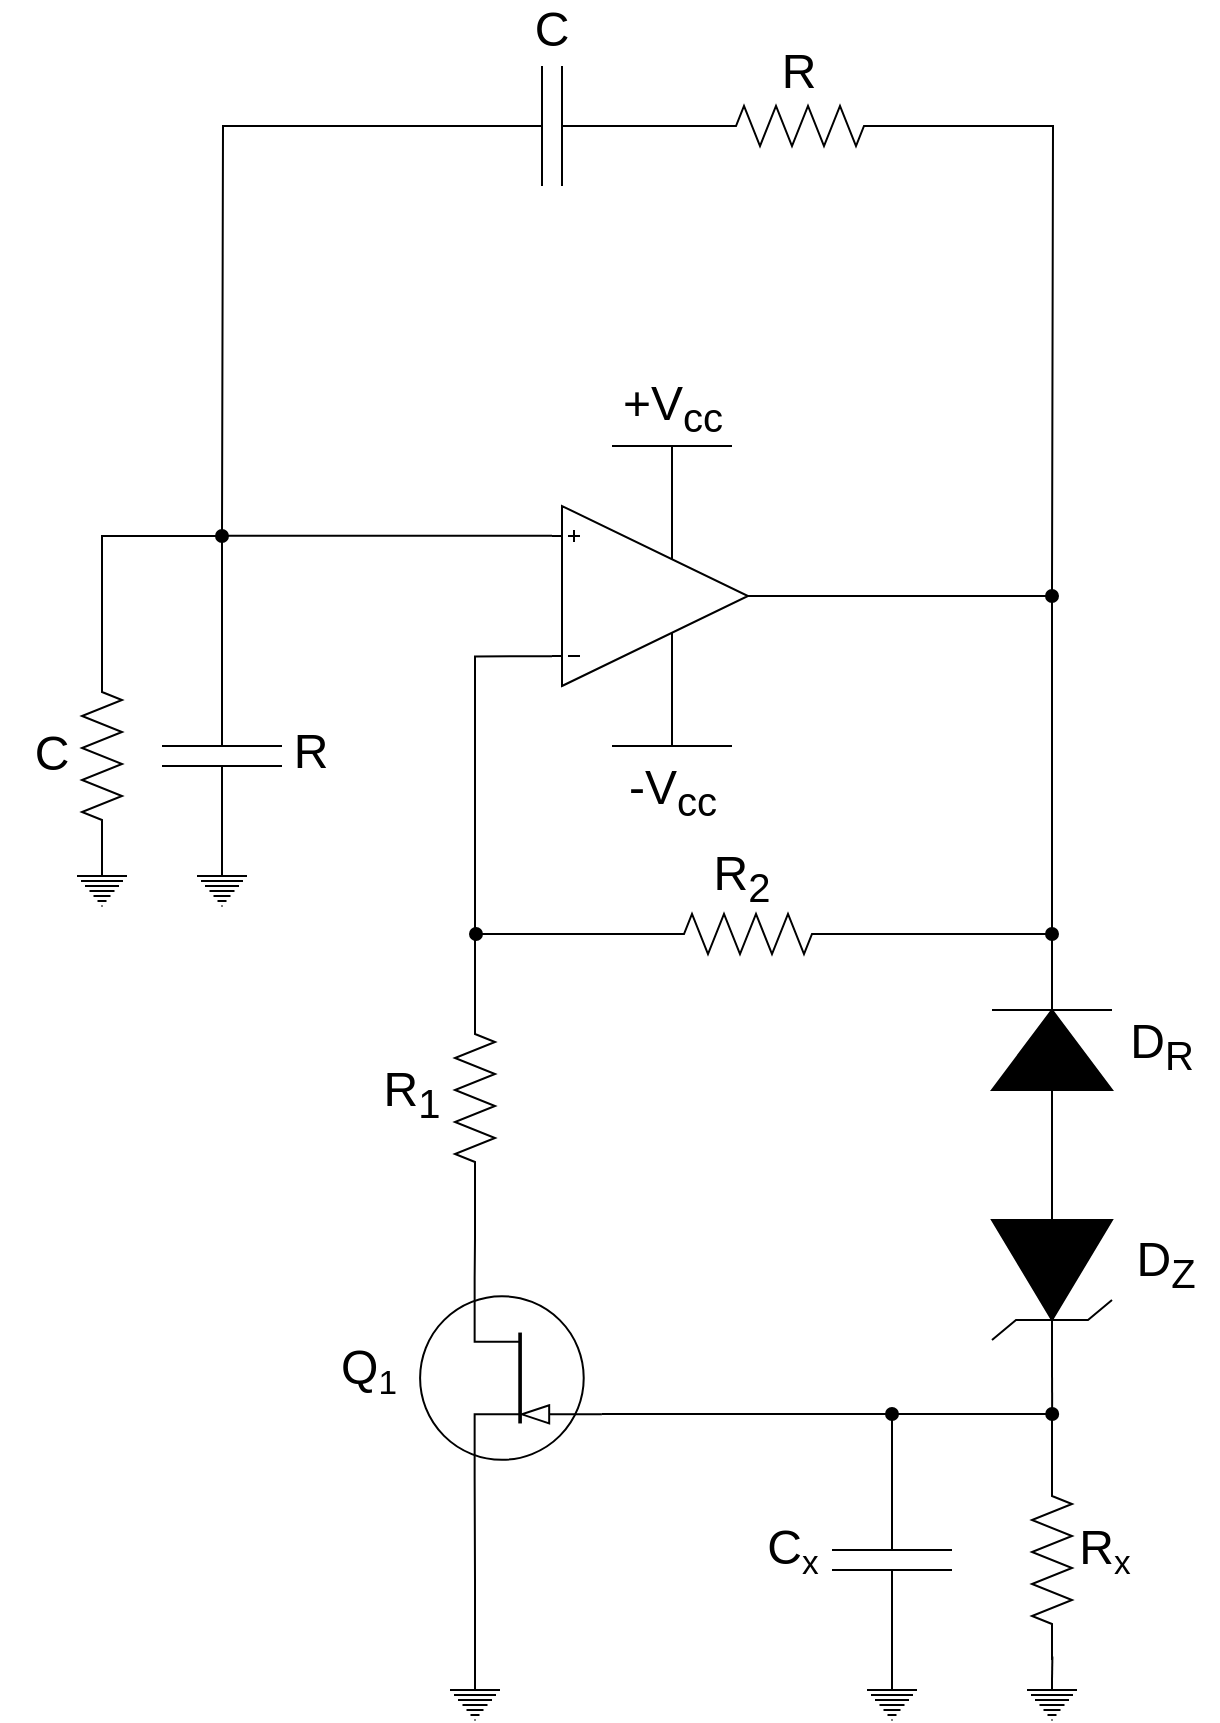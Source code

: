 <mxfile version="12.2.2" type="device" pages="1"><diagram id="oOIxRa70TYgDkbT7Nj9h" name="Page-1"><mxGraphModel dx="1432" dy="1266" grid="1" gridSize="1" guides="0" tooltips="1" connect="1" arrows="1" fold="1" page="0" pageScale="1" pageWidth="850" pageHeight="1100" math="0" shadow="0"><root><mxCell id="0"/><mxCell id="1" parent="0"/><mxCell id="z-U3Z9G4yw003IvrxhKO-1" value="" style="verticalLabelPosition=bottom;shadow=0;dashed=0;align=center;html=1;verticalAlign=top;shape=mxgraph.electrical.abstract.operational_amp_1;flipV=1;" parent="1" vertex="1"><mxGeometry x="240" y="130" width="98" height="90" as="geometry"/></mxCell><mxCell id="z-U3Z9G4yw003IvrxhKO-21" style="edgeStyle=orthogonalEdgeStyle;rounded=0;orthogonalLoop=1;jettySize=auto;html=1;exitX=0.5;exitY=0;exitDx=0;exitDy=0;exitPerimeter=0;entryX=1;entryY=0.5;entryDx=0;entryDy=0;entryPerimeter=0;endArrow=none;endFill=0;" parent="1" source="z-U3Z9G4yw003IvrxhKO-2" target="z-U3Z9G4yw003IvrxhKO-17" edge="1"><mxGeometry relative="1" as="geometry"/></mxCell><mxCell id="z-U3Z9G4yw003IvrxhKO-2" value="" style="pointerEvents=1;verticalLabelPosition=bottom;shadow=0;dashed=0;align=center;html=1;verticalAlign=top;shape=mxgraph.electrical.signal_sources.protective_earth;" parent="1" vertex="1"><mxGeometry x="2.5" y="310" width="25" height="20" as="geometry"/></mxCell><mxCell id="z-U3Z9G4yw003IvrxhKO-22" style="edgeStyle=orthogonalEdgeStyle;rounded=0;orthogonalLoop=1;jettySize=auto;html=1;exitX=0.5;exitY=0;exitDx=0;exitDy=0;exitPerimeter=0;entryX=1;entryY=0.5;entryDx=0;entryDy=0;entryPerimeter=0;endArrow=none;endFill=0;" parent="1" source="z-U3Z9G4yw003IvrxhKO-3" target="z-U3Z9G4yw003IvrxhKO-14" edge="1"><mxGeometry relative="1" as="geometry"/></mxCell><mxCell id="z-U3Z9G4yw003IvrxhKO-3" value="" style="pointerEvents=1;verticalLabelPosition=bottom;shadow=0;dashed=0;align=center;html=1;verticalAlign=top;shape=mxgraph.electrical.signal_sources.protective_earth;" parent="1" vertex="1"><mxGeometry x="62.5" y="310" width="25" height="20" as="geometry"/></mxCell><mxCell id="z-U3Z9G4yw003IvrxhKO-23" style="edgeStyle=orthogonalEdgeStyle;rounded=0;orthogonalLoop=1;jettySize=auto;html=1;exitX=0.5;exitY=0;exitDx=0;exitDy=0;exitPerimeter=0;entryX=0.7;entryY=1;entryDx=0;entryDy=0;entryPerimeter=0;endArrow=none;endFill=0;" parent="1" source="z-U3Z9G4yw003IvrxhKO-4" target="z-U3Z9G4yw003IvrxhKO-9" edge="1"><mxGeometry relative="1" as="geometry"/></mxCell><mxCell id="z-U3Z9G4yw003IvrxhKO-4" value="" style="pointerEvents=1;verticalLabelPosition=bottom;shadow=0;dashed=0;align=center;html=1;verticalAlign=top;shape=mxgraph.electrical.signal_sources.protective_earth;" parent="1" vertex="1"><mxGeometry x="189" y="717" width="25" height="20" as="geometry"/></mxCell><mxCell id="z-U3Z9G4yw003IvrxhKO-24" style="edgeStyle=orthogonalEdgeStyle;rounded=0;orthogonalLoop=1;jettySize=auto;html=1;exitX=0.5;exitY=0;exitDx=0;exitDy=0;exitPerimeter=0;entryX=1;entryY=0.5;entryDx=0;entryDy=0;entryPerimeter=0;endArrow=none;endFill=0;" parent="1" source="z-U3Z9G4yw003IvrxhKO-5" target="z-U3Z9G4yw003IvrxhKO-13" edge="1"><mxGeometry relative="1" as="geometry"/></mxCell><mxCell id="z-U3Z9G4yw003IvrxhKO-5" value="" style="pointerEvents=1;verticalLabelPosition=bottom;shadow=0;dashed=0;align=center;html=1;verticalAlign=top;shape=mxgraph.electrical.signal_sources.protective_earth;" parent="1" vertex="1"><mxGeometry x="397.5" y="717" width="25" height="20" as="geometry"/></mxCell><mxCell id="z-U3Z9G4yw003IvrxhKO-25" style="edgeStyle=orthogonalEdgeStyle;rounded=0;orthogonalLoop=1;jettySize=auto;html=1;exitX=0.5;exitY=0;exitDx=0;exitDy=0;exitPerimeter=0;entryX=0.983;entryY=0.49;entryDx=0;entryDy=0;entryPerimeter=0;endArrow=none;endFill=0;" parent="1" source="z-U3Z9G4yw003IvrxhKO-6" target="z-U3Z9G4yw003IvrxhKO-18" edge="1"><mxGeometry relative="1" as="geometry"/></mxCell><mxCell id="z-U3Z9G4yw003IvrxhKO-6" value="" style="pointerEvents=1;verticalLabelPosition=bottom;shadow=0;dashed=0;align=center;html=1;verticalAlign=top;shape=mxgraph.electrical.signal_sources.protective_earth;" parent="1" vertex="1"><mxGeometry x="477.5" y="717" width="25" height="20" as="geometry"/></mxCell><mxCell id="z-U3Z9G4yw003IvrxhKO-7" value="+V&lt;sub&gt;cc&lt;/sub&gt;" style="verticalLabelPosition=top;verticalAlign=bottom;shape=mxgraph.electrical.signal_sources.vss2;shadow=0;dashed=0;align=center;strokeWidth=1;fontSize=24;html=1;" parent="1" vertex="1"><mxGeometry x="270" y="100" width="60" height="40" as="geometry"/></mxCell><mxCell id="z-U3Z9G4yw003IvrxhKO-8" value="-V&lt;sub&gt;cc&lt;/sub&gt;" style="pointerEvents=1;verticalLabelPosition=bottom;shadow=0;dashed=0;align=center;html=1;verticalAlign=top;shape=mxgraph.electrical.signal_sources.vdd;fontSize=24;" parent="1" vertex="1"><mxGeometry x="270" y="210" width="60" height="40" as="geometry"/></mxCell><mxCell id="z-U3Z9G4yw003IvrxhKO-9" value="" style="verticalLabelPosition=bottom;shadow=0;dashed=0;align=center;html=1;verticalAlign=top;shape=mxgraph.electrical.transistors.n-channel_jfet_1;flipH=1;" parent="1" vertex="1"><mxGeometry x="172" y="516" width="95" height="100" as="geometry"/></mxCell><mxCell id="z-U3Z9G4yw003IvrxhKO-30" style="edgeStyle=orthogonalEdgeStyle;rounded=0;orthogonalLoop=1;jettySize=auto;html=1;exitX=1;exitY=0.5;exitDx=0;exitDy=0;exitPerimeter=0;entryX=1;entryY=0.5;entryDx=0;entryDy=0;entryPerimeter=0;endArrow=none;endFill=0;" parent="1" source="z-U3Z9G4yw003IvrxhKO-10" target="z-U3Z9G4yw003IvrxhKO-1" edge="1"><mxGeometry relative="1" as="geometry"/></mxCell><mxCell id="z-U3Z9G4yw003IvrxhKO-10" value="" style="pointerEvents=1;fillColor=#000000;verticalLabelPosition=bottom;shadow=0;dashed=0;align=center;html=1;verticalAlign=top;shape=mxgraph.electrical.diodes.diode;direction=north;" parent="1" vertex="1"><mxGeometry x="460" y="352" width="60" height="100" as="geometry"/></mxCell><mxCell id="z-U3Z9G4yw003IvrxhKO-12" style="edgeStyle=orthogonalEdgeStyle;rounded=0;orthogonalLoop=1;jettySize=auto;html=1;exitX=0;exitY=0.5;exitDx=0;exitDy=0;exitPerimeter=0;entryX=0;entryY=0.5;entryDx=0;entryDy=0;entryPerimeter=0;endArrow=none;endFill=0;" parent="1" source="z-U3Z9G4yw003IvrxhKO-11" target="z-U3Z9G4yw003IvrxhKO-10" edge="1"><mxGeometry relative="1" as="geometry"/></mxCell><mxCell id="z-U3Z9G4yw003IvrxhKO-29" style="edgeStyle=orthogonalEdgeStyle;rounded=0;orthogonalLoop=1;jettySize=auto;html=1;exitX=1;exitY=0.5;exitDx=0;exitDy=0;exitPerimeter=0;endArrow=oval;endFill=1;" parent="1" source="z-U3Z9G4yw003IvrxhKO-11" edge="1"><mxGeometry relative="1" as="geometry"><mxPoint x="490.097" y="583.971" as="targetPoint"/></mxGeometry></mxCell><mxCell id="z-U3Z9G4yw003IvrxhKO-11" value="" style="pointerEvents=1;fillColor=#000000;verticalLabelPosition=bottom;shadow=0;dashed=0;align=center;html=1;verticalAlign=top;shape=mxgraph.electrical.diodes.zener_diode_3;direction=south;" parent="1" vertex="1"><mxGeometry x="460" y="462" width="60" height="100" as="geometry"/></mxCell><mxCell id="z-U3Z9G4yw003IvrxhKO-27" style="edgeStyle=orthogonalEdgeStyle;rounded=0;orthogonalLoop=1;jettySize=auto;html=1;exitX=0;exitY=0.5;exitDx=0;exitDy=0;exitPerimeter=0;entryX=0;entryY=0.68;entryDx=0;entryDy=0;entryPerimeter=0;endArrow=none;endFill=0;" parent="1" source="z-U3Z9G4yw003IvrxhKO-13" target="z-U3Z9G4yw003IvrxhKO-9" edge="1"><mxGeometry relative="1" as="geometry"/></mxCell><mxCell id="z-U3Z9G4yw003IvrxhKO-13" value="" style="pointerEvents=1;verticalLabelPosition=bottom;shadow=0;dashed=0;align=center;html=1;verticalAlign=top;shape=mxgraph.electrical.capacitors.capacitor_1;direction=south;" parent="1" vertex="1"><mxGeometry x="380" y="607" width="60" height="100" as="geometry"/></mxCell><mxCell id="z-U3Z9G4yw003IvrxhKO-19" style="edgeStyle=orthogonalEdgeStyle;rounded=0;orthogonalLoop=1;jettySize=auto;html=1;exitX=0;exitY=0.5;exitDx=0;exitDy=0;exitPerimeter=0;entryX=0;entryY=0.835;entryDx=0;entryDy=0;entryPerimeter=0;endArrow=none;endFill=0;" parent="1" source="z-U3Z9G4yw003IvrxhKO-14" target="z-U3Z9G4yw003IvrxhKO-1" edge="1"><mxGeometry relative="1" as="geometry"/></mxCell><mxCell id="z-U3Z9G4yw003IvrxhKO-14" value="" style="pointerEvents=1;verticalLabelPosition=bottom;shadow=0;dashed=0;align=center;html=1;verticalAlign=top;shape=mxgraph.electrical.capacitors.capacitor_1;direction=south;" parent="1" vertex="1"><mxGeometry x="45" y="205" width="60" height="100" as="geometry"/></mxCell><mxCell id="z-U3Z9G4yw003IvrxhKO-32" style="edgeStyle=orthogonalEdgeStyle;rounded=0;orthogonalLoop=1;jettySize=auto;html=1;exitX=0;exitY=0.5;exitDx=0;exitDy=0;exitPerimeter=0;endArrow=none;endFill=0;" parent="1" source="z-U3Z9G4yw003IvrxhKO-15" edge="1"><mxGeometry relative="1" as="geometry"><mxPoint x="75" y="145" as="targetPoint"/></mxGeometry></mxCell><mxCell id="z-U3Z9G4yw003IvrxhKO-15" value="" style="pointerEvents=1;verticalLabelPosition=bottom;shadow=0;dashed=0;align=center;html=1;verticalAlign=top;shape=mxgraph.electrical.capacitors.capacitor_1;" parent="1" vertex="1"><mxGeometry x="190" y="-90" width="100" height="60" as="geometry"/></mxCell><mxCell id="z-U3Z9G4yw003IvrxhKO-31" style="edgeStyle=orthogonalEdgeStyle;rounded=0;orthogonalLoop=1;jettySize=auto;html=1;exitX=1;exitY=0.5;exitDx=0;exitDy=0;exitPerimeter=0;endArrow=oval;endFill=1;" parent="1" source="z-U3Z9G4yw003IvrxhKO-16" edge="1"><mxGeometry relative="1" as="geometry"><mxPoint x="490" y="175" as="targetPoint"/></mxGeometry></mxCell><mxCell id="z-U3Z9G4yw003IvrxhKO-39" style="edgeStyle=orthogonalEdgeStyle;rounded=0;orthogonalLoop=1;jettySize=auto;html=1;exitX=0;exitY=0.5;exitDx=0;exitDy=0;exitPerimeter=0;entryX=1;entryY=0.5;entryDx=0;entryDy=0;entryPerimeter=0;endArrow=none;endFill=0;" parent="1" source="z-U3Z9G4yw003IvrxhKO-16" target="z-U3Z9G4yw003IvrxhKO-15" edge="1"><mxGeometry relative="1" as="geometry"/></mxCell><mxCell id="z-U3Z9G4yw003IvrxhKO-16" value="" style="pointerEvents=1;verticalLabelPosition=bottom;shadow=0;dashed=0;align=center;html=1;verticalAlign=top;shape=mxgraph.electrical.resistors.resistor_2;" parent="1" vertex="1"><mxGeometry x="314" y="-70" width="100" height="20" as="geometry"/></mxCell><mxCell id="z-U3Z9G4yw003IvrxhKO-20" style="edgeStyle=orthogonalEdgeStyle;rounded=0;orthogonalLoop=1;jettySize=auto;html=1;exitX=0;exitY=0.5;exitDx=0;exitDy=0;exitPerimeter=0;endArrow=oval;endFill=1;snapToPoint=0;" parent="1" source="z-U3Z9G4yw003IvrxhKO-17" edge="1"><mxGeometry relative="1" as="geometry"><mxPoint x="75" y="145" as="targetPoint"/><mxPoint x="10.2" y="204" as="sourcePoint"/><Array as="points"><mxPoint x="15" y="145"/></Array></mxGeometry></mxCell><mxCell id="z-U3Z9G4yw003IvrxhKO-17" value="" style="pointerEvents=1;verticalLabelPosition=bottom;shadow=0;dashed=0;align=center;html=1;verticalAlign=top;shape=mxgraph.electrical.resistors.resistor_2;direction=south;" parent="1" vertex="1"><mxGeometry x="5" y="205" width="20" height="100" as="geometry"/></mxCell><mxCell id="z-U3Z9G4yw003IvrxhKO-28" style="edgeStyle=orthogonalEdgeStyle;rounded=0;orthogonalLoop=1;jettySize=auto;html=1;exitX=0;exitY=0.5;exitDx=0;exitDy=0;exitPerimeter=0;endArrow=oval;endFill=1;" parent="1" source="z-U3Z9G4yw003IvrxhKO-18" edge="1"><mxGeometry relative="1" as="geometry"><mxPoint x="410" y="584" as="targetPoint"/><Array as="points"><mxPoint x="490" y="584"/></Array></mxGeometry></mxCell><mxCell id="z-U3Z9G4yw003IvrxhKO-18" value="" style="pointerEvents=1;verticalLabelPosition=bottom;shadow=0;dashed=0;align=center;html=1;verticalAlign=top;shape=mxgraph.electrical.resistors.resistor_2;direction=south;" parent="1" vertex="1"><mxGeometry x="480" y="607" width="20" height="100" as="geometry"/></mxCell><mxCell id="z-U3Z9G4yw003IvrxhKO-37" style="edgeStyle=orthogonalEdgeStyle;rounded=0;orthogonalLoop=1;jettySize=auto;html=1;exitX=0;exitY=0.5;exitDx=0;exitDy=0;exitPerimeter=0;endArrow=oval;endFill=1;" parent="1" source="z-U3Z9G4yw003IvrxhKO-33" edge="1"><mxGeometry relative="1" as="geometry"><mxPoint x="202" y="344" as="targetPoint"/></mxGeometry></mxCell><mxCell id="z-U3Z9G4yw003IvrxhKO-38" style="edgeStyle=orthogonalEdgeStyle;rounded=0;orthogonalLoop=1;jettySize=auto;html=1;exitX=1;exitY=0.5;exitDx=0;exitDy=0;exitPerimeter=0;endArrow=oval;endFill=1;" parent="1" source="z-U3Z9G4yw003IvrxhKO-33" edge="1"><mxGeometry relative="1" as="geometry"><mxPoint x="490" y="344" as="targetPoint"/></mxGeometry></mxCell><mxCell id="z-U3Z9G4yw003IvrxhKO-33" value="" style="pointerEvents=1;verticalLabelPosition=bottom;shadow=0;dashed=0;align=center;html=1;verticalAlign=top;shape=mxgraph.electrical.resistors.resistor_2;" parent="1" vertex="1"><mxGeometry x="288" y="334" width="100" height="20" as="geometry"/></mxCell><mxCell id="z-U3Z9G4yw003IvrxhKO-35" style="edgeStyle=orthogonalEdgeStyle;rounded=0;orthogonalLoop=1;jettySize=auto;html=1;exitX=1;exitY=0.5;exitDx=0;exitDy=0;exitPerimeter=0;entryX=0.7;entryY=0;entryDx=0;entryDy=0;entryPerimeter=0;endArrow=none;endFill=0;" parent="1" source="z-U3Z9G4yw003IvrxhKO-34" target="z-U3Z9G4yw003IvrxhKO-9" edge="1"><mxGeometry relative="1" as="geometry"/></mxCell><mxCell id="z-U3Z9G4yw003IvrxhKO-36" style="edgeStyle=orthogonalEdgeStyle;rounded=0;orthogonalLoop=1;jettySize=auto;html=1;exitX=0;exitY=0.5;exitDx=0;exitDy=0;exitPerimeter=0;entryX=0;entryY=0.165;entryDx=0;entryDy=0;entryPerimeter=0;endArrow=none;endFill=0;" parent="1" source="z-U3Z9G4yw003IvrxhKO-34" target="z-U3Z9G4yw003IvrxhKO-1" edge="1"><mxGeometry relative="1" as="geometry"/></mxCell><mxCell id="z-U3Z9G4yw003IvrxhKO-34" value="" style="pointerEvents=1;verticalLabelPosition=bottom;shadow=0;dashed=0;align=center;html=1;verticalAlign=top;shape=mxgraph.electrical.resistors.resistor_2;direction=south;" parent="1" vertex="1"><mxGeometry x="191.5" y="376" width="20" height="100" as="geometry"/></mxCell><mxCell id="z-U3Z9G4yw003IvrxhKO-40" value="&lt;font style=&quot;font-size: 24px&quot;&gt;C&lt;/font&gt;" style="text;html=1;strokeColor=none;fillColor=none;align=center;verticalAlign=middle;whiteSpace=wrap;rounded=0;" parent="1" vertex="1"><mxGeometry x="-36" y="244" width="52" height="20" as="geometry"/></mxCell><mxCell id="z-U3Z9G4yw003IvrxhKO-44" value="&lt;font style=&quot;font-size: 24px&quot;&gt;R&lt;/font&gt;" style="text;html=1;strokeColor=none;fillColor=none;align=center;verticalAlign=middle;whiteSpace=wrap;rounded=0;" parent="1" vertex="1"><mxGeometry x="94" y="243" width="51" height="20" as="geometry"/></mxCell><mxCell id="F82oMdbjTnZU_rDG3OPW-3" value="&lt;font style=&quot;font-size: 24px&quot;&gt;R&lt;/font&gt;" style="text;html=1;strokeColor=none;fillColor=none;align=center;verticalAlign=middle;whiteSpace=wrap;rounded=0;" vertex="1" parent="1"><mxGeometry x="338" y="-97" width="51" height="20" as="geometry"/></mxCell><mxCell id="F82oMdbjTnZU_rDG3OPW-4" value="&lt;font style=&quot;font-size: 24px&quot;&gt;C&lt;/font&gt;" style="text;html=1;strokeColor=none;fillColor=none;align=center;verticalAlign=middle;whiteSpace=wrap;rounded=0;" vertex="1" parent="1"><mxGeometry x="214" y="-118" width="52" height="20" as="geometry"/></mxCell><mxCell id="F82oMdbjTnZU_rDG3OPW-5" value="&lt;font style=&quot;font-size: 24px&quot;&gt;R&lt;sub&gt;1&lt;/sub&gt;&lt;/font&gt;" style="text;html=1;strokeColor=none;fillColor=none;align=center;verticalAlign=middle;whiteSpace=wrap;rounded=0;" vertex="1" parent="1"><mxGeometry x="144" y="414" width="52" height="20" as="geometry"/></mxCell><mxCell id="F82oMdbjTnZU_rDG3OPW-6" value="&lt;font style=&quot;font-size: 24px&quot;&gt;R&lt;sub&gt;2&lt;/sub&gt;&lt;/font&gt;" style="text;html=1;strokeColor=none;fillColor=none;align=center;verticalAlign=middle;whiteSpace=wrap;rounded=0;" vertex="1" parent="1"><mxGeometry x="309" y="306" width="52" height="20" as="geometry"/></mxCell><mxCell id="F82oMdbjTnZU_rDG3OPW-7" value="&lt;font style=&quot;font-size: 24px&quot;&gt;D&lt;sub&gt;R&lt;/sub&gt;&lt;/font&gt;" style="text;html=1;strokeColor=none;fillColor=none;align=center;verticalAlign=middle;whiteSpace=wrap;rounded=0;" vertex="1" parent="1"><mxGeometry x="519" y="390" width="52" height="20" as="geometry"/></mxCell><mxCell id="F82oMdbjTnZU_rDG3OPW-8" value="&lt;font style=&quot;font-size: 24px&quot;&gt;D&lt;sub&gt;Z&lt;/sub&gt;&lt;/font&gt;" style="text;html=1;strokeColor=none;fillColor=none;align=center;verticalAlign=middle;whiteSpace=wrap;rounded=0;" vertex="1" parent="1"><mxGeometry x="521" y="499" width="52" height="20" as="geometry"/></mxCell><mxCell id="F82oMdbjTnZU_rDG3OPW-9" value="&lt;font style=&quot;font-size: 24px&quot;&gt;R&lt;/font&gt;&lt;font style=&quot;font-size: 20px&quot;&gt;&lt;sub&gt;x&lt;/sub&gt;&lt;/font&gt;" style="text;html=1;strokeColor=none;fillColor=none;align=center;verticalAlign=middle;whiteSpace=wrap;rounded=0;" vertex="1" parent="1"><mxGeometry x="491" y="642" width="51" height="20" as="geometry"/></mxCell><mxCell id="F82oMdbjTnZU_rDG3OPW-10" value="&lt;font style=&quot;font-size: 24px&quot;&gt;C&lt;/font&gt;&lt;font style=&quot;font-size: 20px&quot;&gt;&lt;sub&gt;x&lt;/sub&gt;&lt;/font&gt;" style="text;html=1;strokeColor=none;fillColor=none;align=center;verticalAlign=middle;whiteSpace=wrap;rounded=0;" vertex="1" parent="1"><mxGeometry x="335" y="642" width="51" height="20" as="geometry"/></mxCell><mxCell id="F82oMdbjTnZU_rDG3OPW-12" value="&lt;font style=&quot;font-size: 24px&quot;&gt;Q&lt;/font&gt;&lt;font style=&quot;font-size: 20px&quot;&gt;&lt;sub&gt;1&lt;/sub&gt;&lt;/font&gt;" style="text;html=1;strokeColor=none;fillColor=none;align=center;verticalAlign=middle;whiteSpace=wrap;rounded=0;" vertex="1" parent="1"><mxGeometry x="123" y="552" width="51" height="20" as="geometry"/></mxCell></root></mxGraphModel></diagram></mxfile>